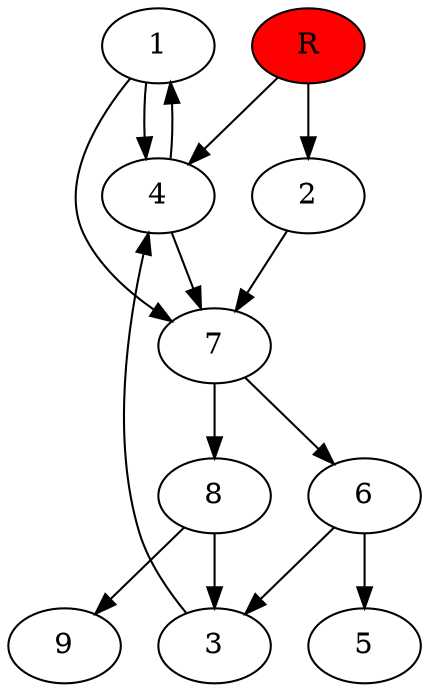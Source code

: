 digraph prb7600 {
	1
	2
	3
	4
	5
	6
	7
	8
	R [fillcolor="#ff0000" style=filled]
	1 -> 4
	1 -> 7
	2 -> 7
	3 -> 4
	4 -> 1
	4 -> 7
	6 -> 3
	6 -> 5
	7 -> 6
	7 -> 8
	8 -> 3
	8 -> 9
	R -> 2
	R -> 4
}
